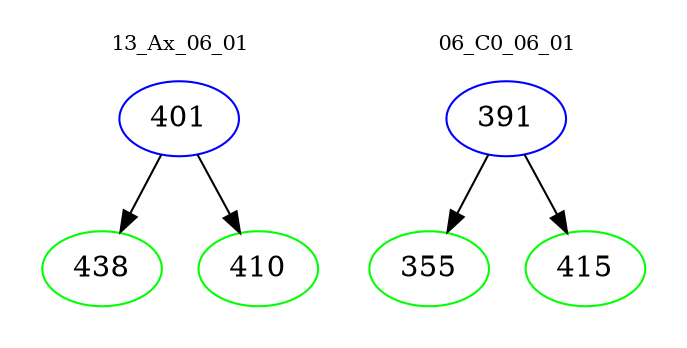 digraph{
subgraph cluster_0 {
color = white
label = "13_Ax_06_01";
fontsize=10;
T0_401 [label="401", color="blue"]
T0_401 -> T0_438 [color="black"]
T0_438 [label="438", color="green"]
T0_401 -> T0_410 [color="black"]
T0_410 [label="410", color="green"]
}
subgraph cluster_1 {
color = white
label = "06_C0_06_01";
fontsize=10;
T1_391 [label="391", color="blue"]
T1_391 -> T1_355 [color="black"]
T1_355 [label="355", color="green"]
T1_391 -> T1_415 [color="black"]
T1_415 [label="415", color="green"]
}
}
